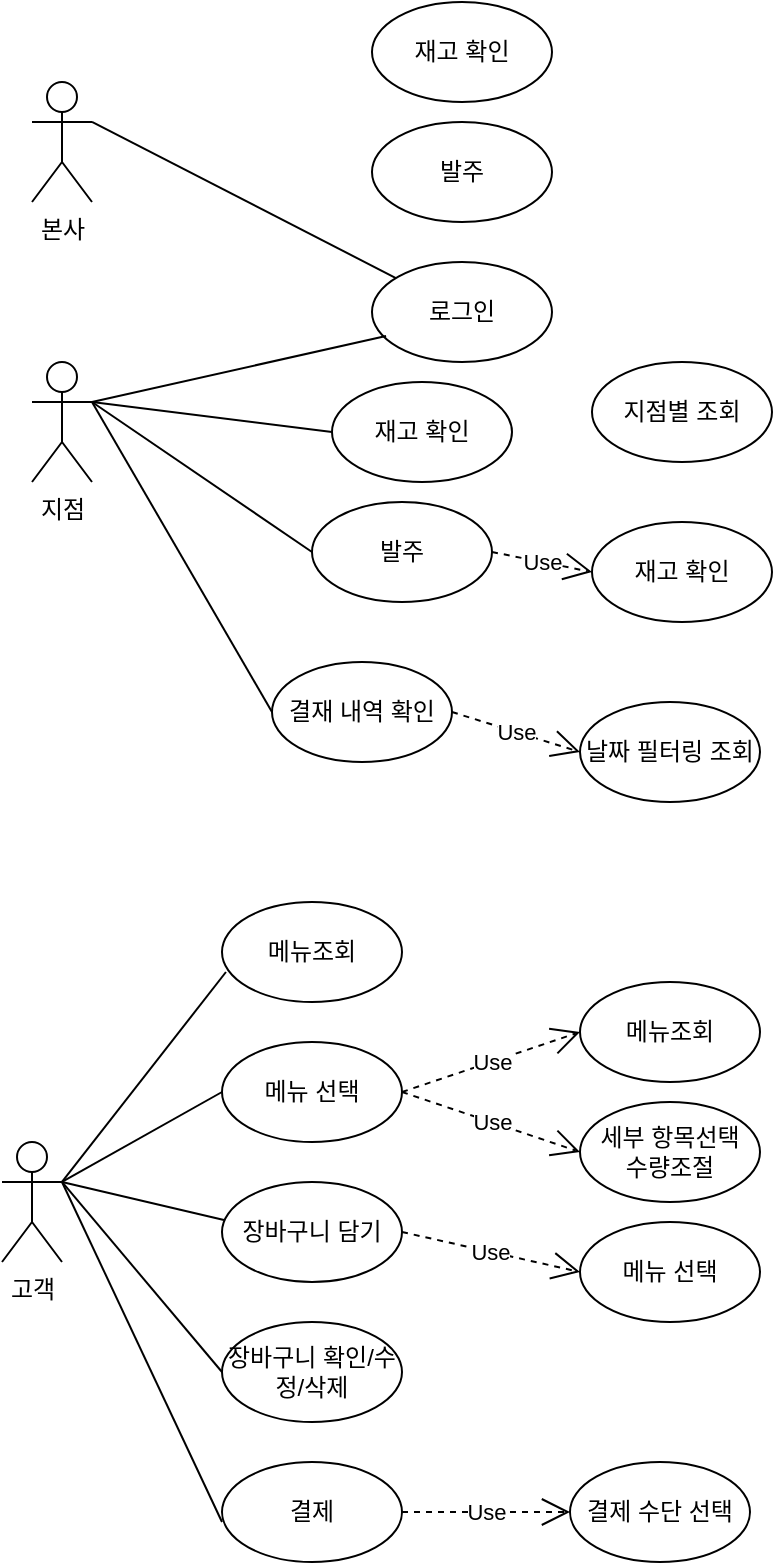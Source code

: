 <mxfile version="26.2.12">
  <diagram name="페이지-1" id="JZVc__FHkRPFE9M05rTo">
    <mxGraphModel dx="705" dy="836" grid="1" gridSize="10" guides="1" tooltips="1" connect="1" arrows="1" fold="1" page="1" pageScale="1" pageWidth="827" pageHeight="1169" math="0" shadow="0">
      <root>
        <mxCell id="0" />
        <mxCell id="1" parent="0" />
        <mxCell id="dEh4cGmL0a7jBWiKpQX9-1" value="본사" style="shape=umlActor;verticalLabelPosition=bottom;verticalAlign=top;html=1;outlineConnect=0;" parent="1" vertex="1">
          <mxGeometry x="50" y="130" width="30" height="60" as="geometry" />
        </mxCell>
        <mxCell id="dEh4cGmL0a7jBWiKpQX9-2" value="지점" style="shape=umlActor;verticalLabelPosition=bottom;verticalAlign=top;html=1;outlineConnect=0;" parent="1" vertex="1">
          <mxGeometry x="50" y="270" width="30" height="60" as="geometry" />
        </mxCell>
        <mxCell id="dEh4cGmL0a7jBWiKpQX9-3" value="고객" style="shape=umlActor;verticalLabelPosition=bottom;verticalAlign=top;html=1;outlineConnect=0;" parent="1" vertex="1">
          <mxGeometry x="35" y="660" width="30" height="60" as="geometry" />
        </mxCell>
        <mxCell id="dEh4cGmL0a7jBWiKpQX9-20" value="&lt;font style=&quot;vertical-align: inherit;&quot;&gt;&lt;font style=&quot;vertical-align: inherit;&quot;&gt;&lt;font style=&quot;vertical-align: inherit;&quot;&gt;&lt;font style=&quot;vertical-align: inherit;&quot;&gt;&lt;font style=&quot;vertical-align: inherit;&quot;&gt;&lt;font style=&quot;vertical-align: inherit;&quot;&gt;로그인&lt;/font&gt;&lt;/font&gt;&lt;/font&gt;&lt;/font&gt;&lt;/font&gt;&lt;/font&gt;" style="ellipse;whiteSpace=wrap;html=1;" parent="1" vertex="1">
          <mxGeometry x="220" y="220" width="90" height="50" as="geometry" />
        </mxCell>
        <mxCell id="dEh4cGmL0a7jBWiKpQX9-21" value="" style="endArrow=none;html=1;rounded=0;exitX=1;exitY=0.333;exitDx=0;exitDy=0;exitPerimeter=0;" parent="1" source="dEh4cGmL0a7jBWiKpQX9-1" target="dEh4cGmL0a7jBWiKpQX9-20" edge="1">
          <mxGeometry width="50" height="50" relative="1" as="geometry">
            <mxPoint x="230" y="290" as="sourcePoint" />
            <mxPoint x="280" y="240" as="targetPoint" />
          </mxGeometry>
        </mxCell>
        <mxCell id="dEh4cGmL0a7jBWiKpQX9-22" value="" style="endArrow=none;html=1;rounded=0;entryX=0.078;entryY=0.74;entryDx=0;entryDy=0;entryPerimeter=0;" parent="1" target="dEh4cGmL0a7jBWiKpQX9-20" edge="1">
          <mxGeometry width="50" height="50" relative="1" as="geometry">
            <mxPoint x="80" y="290" as="sourcePoint" />
            <mxPoint x="233.18" y="289.998" as="targetPoint" />
          </mxGeometry>
        </mxCell>
        <mxCell id="dEh4cGmL0a7jBWiKpQX9-23" value="&lt;font style=&quot;vertical-align: inherit;&quot;&gt;&lt;font style=&quot;vertical-align: inherit;&quot;&gt;&lt;font style=&quot;vertical-align: inherit;&quot;&gt;&lt;font style=&quot;vertical-align: inherit;&quot;&gt;&lt;font style=&quot;vertical-align: inherit;&quot;&gt;&lt;font style=&quot;vertical-align: inherit;&quot;&gt;메뉴조회&lt;/font&gt;&lt;/font&gt;&lt;/font&gt;&lt;/font&gt;&lt;/font&gt;&lt;/font&gt;" style="ellipse;whiteSpace=wrap;html=1;" parent="1" vertex="1">
          <mxGeometry x="324" y="580" width="90" height="50" as="geometry" />
        </mxCell>
        <mxCell id="dEh4cGmL0a7jBWiKpQX9-28" value="" style="endArrow=none;html=1;rounded=0;exitX=1;exitY=0.333;exitDx=0;exitDy=0;entryX=0;entryY=0.5;entryDx=0;entryDy=0;exitPerimeter=0;" parent="1" source="dEh4cGmL0a7jBWiKpQX9-3" target="dEh4cGmL0a7jBWiKpQX9-30" edge="1">
          <mxGeometry width="50" height="50" relative="1" as="geometry">
            <mxPoint x="205" y="680" as="sourcePoint" />
            <mxPoint x="265" y="710" as="targetPoint" />
          </mxGeometry>
        </mxCell>
        <mxCell id="dEh4cGmL0a7jBWiKpQX9-30" value="메뉴 선택" style="ellipse;whiteSpace=wrap;html=1;" parent="1" vertex="1">
          <mxGeometry x="145" y="610" width="90" height="50" as="geometry" />
        </mxCell>
        <mxCell id="dEh4cGmL0a7jBWiKpQX9-31" value="세부 항목선택&lt;div&gt;수량조절&lt;/div&gt;" style="ellipse;whiteSpace=wrap;html=1;" parent="1" vertex="1">
          <mxGeometry x="324" y="640" width="90" height="50" as="geometry" />
        </mxCell>
        <mxCell id="dEh4cGmL0a7jBWiKpQX9-34" value="장바구니 담기" style="ellipse;whiteSpace=wrap;html=1;" parent="1" vertex="1">
          <mxGeometry x="145" y="680" width="90" height="50" as="geometry" />
        </mxCell>
        <mxCell id="dEh4cGmL0a7jBWiKpQX9-39" value="결제" style="ellipse;whiteSpace=wrap;html=1;" parent="1" vertex="1">
          <mxGeometry x="145" y="820" width="90" height="50" as="geometry" />
        </mxCell>
        <mxCell id="dEh4cGmL0a7jBWiKpQX9-40" value="결제 수단 선택" style="ellipse;whiteSpace=wrap;html=1;" parent="1" vertex="1">
          <mxGeometry x="319" y="820" width="90" height="50" as="geometry" />
        </mxCell>
        <mxCell id="dEh4cGmL0a7jBWiKpQX9-42" value="" style="endArrow=none;html=1;rounded=0;exitX=0;exitY=0.6;exitDx=0;exitDy=0;exitPerimeter=0;entryX=1;entryY=0.333;entryDx=0;entryDy=0;entryPerimeter=0;" parent="1" source="dEh4cGmL0a7jBWiKpQX9-39" edge="1" target="dEh4cGmL0a7jBWiKpQX9-3">
          <mxGeometry width="50" height="50" relative="1" as="geometry">
            <mxPoint x="155" y="735" as="sourcePoint" />
            <mxPoint x="65" y="680" as="targetPoint" />
          </mxGeometry>
        </mxCell>
        <mxCell id="nF9jFXOywA1NNGl533Vz-7" value="Use" style="endArrow=open;endSize=12;dashed=1;html=1;rounded=0;entryX=0;entryY=0.5;entryDx=0;entryDy=0;exitX=1;exitY=0.5;exitDx=0;exitDy=0;" parent="1" source="dEh4cGmL0a7jBWiKpQX9-30" target="dEh4cGmL0a7jBWiKpQX9-23" edge="1">
          <mxGeometry width="160" relative="1" as="geometry">
            <mxPoint x="295" y="550" as="sourcePoint" />
            <mxPoint x="445" y="560" as="targetPoint" />
          </mxGeometry>
        </mxCell>
        <mxCell id="nF9jFXOywA1NNGl533Vz-8" value="Use" style="endArrow=open;endSize=12;dashed=1;html=1;rounded=0;entryX=0;entryY=0.5;entryDx=0;entryDy=0;exitX=1;exitY=0.5;exitDx=0;exitDy=0;" parent="1" source="dEh4cGmL0a7jBWiKpQX9-30" target="dEh4cGmL0a7jBWiKpQX9-31" edge="1">
          <mxGeometry width="160" relative="1" as="geometry">
            <mxPoint x="395" y="570" as="sourcePoint" />
            <mxPoint x="324" y="665" as="targetPoint" />
          </mxGeometry>
        </mxCell>
        <mxCell id="nF9jFXOywA1NNGl533Vz-9" value="&lt;font style=&quot;vertical-align: inherit;&quot;&gt;&lt;font style=&quot;vertical-align: inherit;&quot;&gt;&lt;font style=&quot;vertical-align: inherit;&quot;&gt;&lt;font style=&quot;vertical-align: inherit;&quot;&gt;&lt;font style=&quot;vertical-align: inherit;&quot;&gt;&lt;font style=&quot;vertical-align: inherit;&quot;&gt;메뉴조회&lt;/font&gt;&lt;/font&gt;&lt;/font&gt;&lt;/font&gt;&lt;/font&gt;&lt;/font&gt;" style="ellipse;whiteSpace=wrap;html=1;" parent="1" vertex="1">
          <mxGeometry x="145" y="540" width="90" height="50" as="geometry" />
        </mxCell>
        <mxCell id="nF9jFXOywA1NNGl533Vz-10" value="" style="endArrow=none;html=1;rounded=0;exitX=1;exitY=0.333;exitDx=0;exitDy=0;entryX=0.022;entryY=0.7;entryDx=0;entryDy=0;exitPerimeter=0;entryPerimeter=0;" parent="1" source="dEh4cGmL0a7jBWiKpQX9-3" target="nF9jFXOywA1NNGl533Vz-9" edge="1">
          <mxGeometry width="50" height="50" relative="1" as="geometry">
            <mxPoint x="75" y="690" as="sourcePoint" />
            <mxPoint x="205" y="645" as="targetPoint" />
          </mxGeometry>
        </mxCell>
        <mxCell id="nF9jFXOywA1NNGl533Vz-12" value="Use" style="endArrow=open;endSize=12;dashed=1;html=1;rounded=0;entryX=0;entryY=0.5;entryDx=0;entryDy=0;exitX=1;exitY=0.5;exitDx=0;exitDy=0;" parent="1" source="dEh4cGmL0a7jBWiKpQX9-39" target="dEh4cGmL0a7jBWiKpQX9-40" edge="1">
          <mxGeometry width="160" relative="1" as="geometry">
            <mxPoint x="285" y="745" as="sourcePoint" />
            <mxPoint x="374" y="775" as="targetPoint" />
          </mxGeometry>
        </mxCell>
        <mxCell id="nF9jFXOywA1NNGl533Vz-13" value="" style="endArrow=none;html=1;rounded=0;entryX=0.011;entryY=0.38;entryDx=0;entryDy=0;entryPerimeter=0;exitX=1;exitY=0.333;exitDx=0;exitDy=0;exitPerimeter=0;" parent="1" source="dEh4cGmL0a7jBWiKpQX9-3" target="dEh4cGmL0a7jBWiKpQX9-34" edge="1">
          <mxGeometry width="50" height="50" relative="1" as="geometry">
            <mxPoint x="105" y="680" as="sourcePoint" />
            <mxPoint x="155" y="645" as="targetPoint" />
          </mxGeometry>
        </mxCell>
        <mxCell id="nF9jFXOywA1NNGl533Vz-14" value="메뉴 선택" style="ellipse;whiteSpace=wrap;html=1;" parent="1" vertex="1">
          <mxGeometry x="324" y="700" width="90" height="50" as="geometry" />
        </mxCell>
        <mxCell id="nF9jFXOywA1NNGl533Vz-15" value="Use" style="endArrow=open;endSize=12;dashed=1;html=1;rounded=0;entryX=0;entryY=0.5;entryDx=0;entryDy=0;exitX=1;exitY=0.5;exitDx=0;exitDy=0;" parent="1" source="dEh4cGmL0a7jBWiKpQX9-34" target="nF9jFXOywA1NNGl533Vz-14" edge="1">
          <mxGeometry width="160" relative="1" as="geometry">
            <mxPoint x="245" y="700" as="sourcePoint" />
            <mxPoint x="334" y="730" as="targetPoint" />
          </mxGeometry>
        </mxCell>
        <mxCell id="nF9jFXOywA1NNGl533Vz-16" value="장바구니 확인/수정/삭제" style="ellipse;whiteSpace=wrap;html=1;" parent="1" vertex="1">
          <mxGeometry x="145" y="750" width="90" height="50" as="geometry" />
        </mxCell>
        <mxCell id="NRemJJb4ElTtl9lICrNd-3" value="" style="endArrow=none;html=1;rounded=0;exitX=1;exitY=0.333;exitDx=0;exitDy=0;exitPerimeter=0;entryX=0;entryY=0.5;entryDx=0;entryDy=0;" edge="1" parent="1" source="dEh4cGmL0a7jBWiKpQX9-3" target="nF9jFXOywA1NNGl533Vz-16">
          <mxGeometry width="50" height="50" relative="1" as="geometry">
            <mxPoint x="75" y="690" as="sourcePoint" />
            <mxPoint x="135" y="770" as="targetPoint" />
          </mxGeometry>
        </mxCell>
        <mxCell id="NRemJJb4ElTtl9lICrNd-13" value="결재 내역 확인" style="ellipse;whiteSpace=wrap;html=1;" vertex="1" parent="1">
          <mxGeometry x="170" y="420" width="90" height="50" as="geometry" />
        </mxCell>
        <mxCell id="NRemJJb4ElTtl9lICrNd-14" value="재고 확인" style="ellipse;whiteSpace=wrap;html=1;" vertex="1" parent="1">
          <mxGeometry x="330" y="350" width="90" height="50" as="geometry" />
        </mxCell>
        <mxCell id="NRemJJb4ElTtl9lICrNd-17" value="Use" style="endArrow=open;endSize=12;dashed=1;html=1;rounded=0;entryX=0;entryY=0.5;entryDx=0;entryDy=0;exitX=1;exitY=0.5;exitDx=0;exitDy=0;" edge="1" parent="1" source="NRemJJb4ElTtl9lICrNd-28" target="NRemJJb4ElTtl9lICrNd-14">
          <mxGeometry width="160" relative="1" as="geometry">
            <mxPoint x="280" y="480" as="sourcePoint" />
            <mxPoint x="369" y="450" as="targetPoint" />
          </mxGeometry>
        </mxCell>
        <mxCell id="NRemJJb4ElTtl9lICrNd-18" value="" style="endArrow=none;html=1;rounded=0;exitX=1;exitY=0.333;exitDx=0;exitDy=0;exitPerimeter=0;entryX=0;entryY=0.5;entryDx=0;entryDy=0;" edge="1" parent="1" source="dEh4cGmL0a7jBWiKpQX9-2" target="NRemJJb4ElTtl9lICrNd-28">
          <mxGeometry width="50" height="50" relative="1" as="geometry">
            <mxPoint x="70" y="354" as="sourcePoint" />
            <mxPoint x="220" y="285" as="targetPoint" />
          </mxGeometry>
        </mxCell>
        <mxCell id="NRemJJb4ElTtl9lICrNd-27" value="" style="endArrow=none;html=1;rounded=0;exitX=1;exitY=0.333;exitDx=0;exitDy=0;exitPerimeter=0;entryX=0;entryY=0.5;entryDx=0;entryDy=0;" edge="1" parent="1" source="dEh4cGmL0a7jBWiKpQX9-2" target="NRemJJb4ElTtl9lICrNd-13">
          <mxGeometry width="50" height="50" relative="1" as="geometry">
            <mxPoint x="80" y="310" as="sourcePoint" />
            <mxPoint x="230" y="295" as="targetPoint" />
          </mxGeometry>
        </mxCell>
        <mxCell id="NRemJJb4ElTtl9lICrNd-28" value="발주" style="ellipse;whiteSpace=wrap;html=1;" vertex="1" parent="1">
          <mxGeometry x="190" y="340" width="90" height="50" as="geometry" />
        </mxCell>
        <mxCell id="NRemJJb4ElTtl9lICrNd-30" value="지점별 조회" style="ellipse;whiteSpace=wrap;html=1;" vertex="1" parent="1">
          <mxGeometry x="330" y="270" width="90" height="50" as="geometry" />
        </mxCell>
        <mxCell id="NRemJJb4ElTtl9lICrNd-33" value="날짜 필터링 조회" style="ellipse;whiteSpace=wrap;html=1;" vertex="1" parent="1">
          <mxGeometry x="324" y="440" width="90" height="50" as="geometry" />
        </mxCell>
        <mxCell id="NRemJJb4ElTtl9lICrNd-34" value="Use" style="endArrow=open;endSize=12;dashed=1;html=1;rounded=0;entryX=0;entryY=0.5;entryDx=0;entryDy=0;exitX=1;exitY=0.5;exitDx=0;exitDy=0;" edge="1" parent="1" source="NRemJJb4ElTtl9lICrNd-13" target="NRemJJb4ElTtl9lICrNd-33">
          <mxGeometry width="160" relative="1" as="geometry">
            <mxPoint x="330" y="415" as="sourcePoint" />
            <mxPoint x="389" y="385" as="targetPoint" />
          </mxGeometry>
        </mxCell>
        <mxCell id="NRemJJb4ElTtl9lICrNd-35" value="발주" style="ellipse;whiteSpace=wrap;html=1;" vertex="1" parent="1">
          <mxGeometry x="220" y="150" width="90" height="50" as="geometry" />
        </mxCell>
        <mxCell id="NRemJJb4ElTtl9lICrNd-36" value="재고 확인" style="ellipse;whiteSpace=wrap;html=1;" vertex="1" parent="1">
          <mxGeometry x="220" y="90" width="90" height="50" as="geometry" />
        </mxCell>
        <mxCell id="NRemJJb4ElTtl9lICrNd-38" value="재고 확인" style="ellipse;whiteSpace=wrap;html=1;" vertex="1" parent="1">
          <mxGeometry x="200" y="280" width="90" height="50" as="geometry" />
        </mxCell>
        <mxCell id="NRemJJb4ElTtl9lICrNd-39" value="" style="endArrow=none;html=1;rounded=0;exitX=1;exitY=0.333;exitDx=0;exitDy=0;exitPerimeter=0;entryX=0;entryY=0.5;entryDx=0;entryDy=0;" edge="1" parent="1" source="dEh4cGmL0a7jBWiKpQX9-2" target="NRemJJb4ElTtl9lICrNd-38">
          <mxGeometry width="50" height="50" relative="1" as="geometry">
            <mxPoint x="90" y="300" as="sourcePoint" />
            <mxPoint x="230" y="405" as="targetPoint" />
          </mxGeometry>
        </mxCell>
      </root>
    </mxGraphModel>
  </diagram>
</mxfile>
